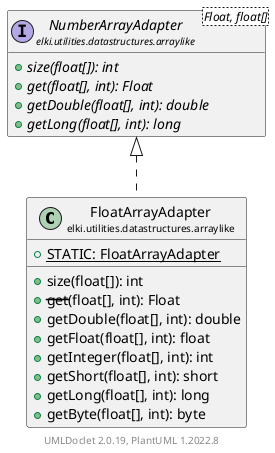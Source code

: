 @startuml
    remove .*\.(Instance|Par|Parameterizer|Factory)$
    set namespaceSeparator none
    hide empty fields
    hide empty methods

    class "<size:14>FloatArrayAdapter\n<size:10>elki.utilities.datastructures.arraylike" as elki.utilities.datastructures.arraylike.FloatArrayAdapter [[FloatArrayAdapter.html]] {
        {static} +STATIC: FloatArrayAdapter
        +size(float[]): int
        +--get--(float[], int): Float
        +getDouble(float[], int): double
        +getFloat(float[], int): float
        +getInteger(float[], int): int
        +getShort(float[], int): short
        +getLong(float[], int): long
        +getByte(float[], int): byte
    }

    interface "<size:14>NumberArrayAdapter\n<size:10>elki.utilities.datastructures.arraylike" as elki.utilities.datastructures.arraylike.NumberArrayAdapter<Float, float[]> [[NumberArrayAdapter.html]] {
        {abstract} +size(float[]): int
        {abstract} +get(float[], int): Float
        {abstract} +getDouble(float[], int): double
        {abstract} +getLong(float[], int): long
    }

    elki.utilities.datastructures.arraylike.NumberArrayAdapter <|.. elki.utilities.datastructures.arraylike.FloatArrayAdapter

    center footer UMLDoclet 2.0.19, PlantUML 1.2022.8
@enduml

